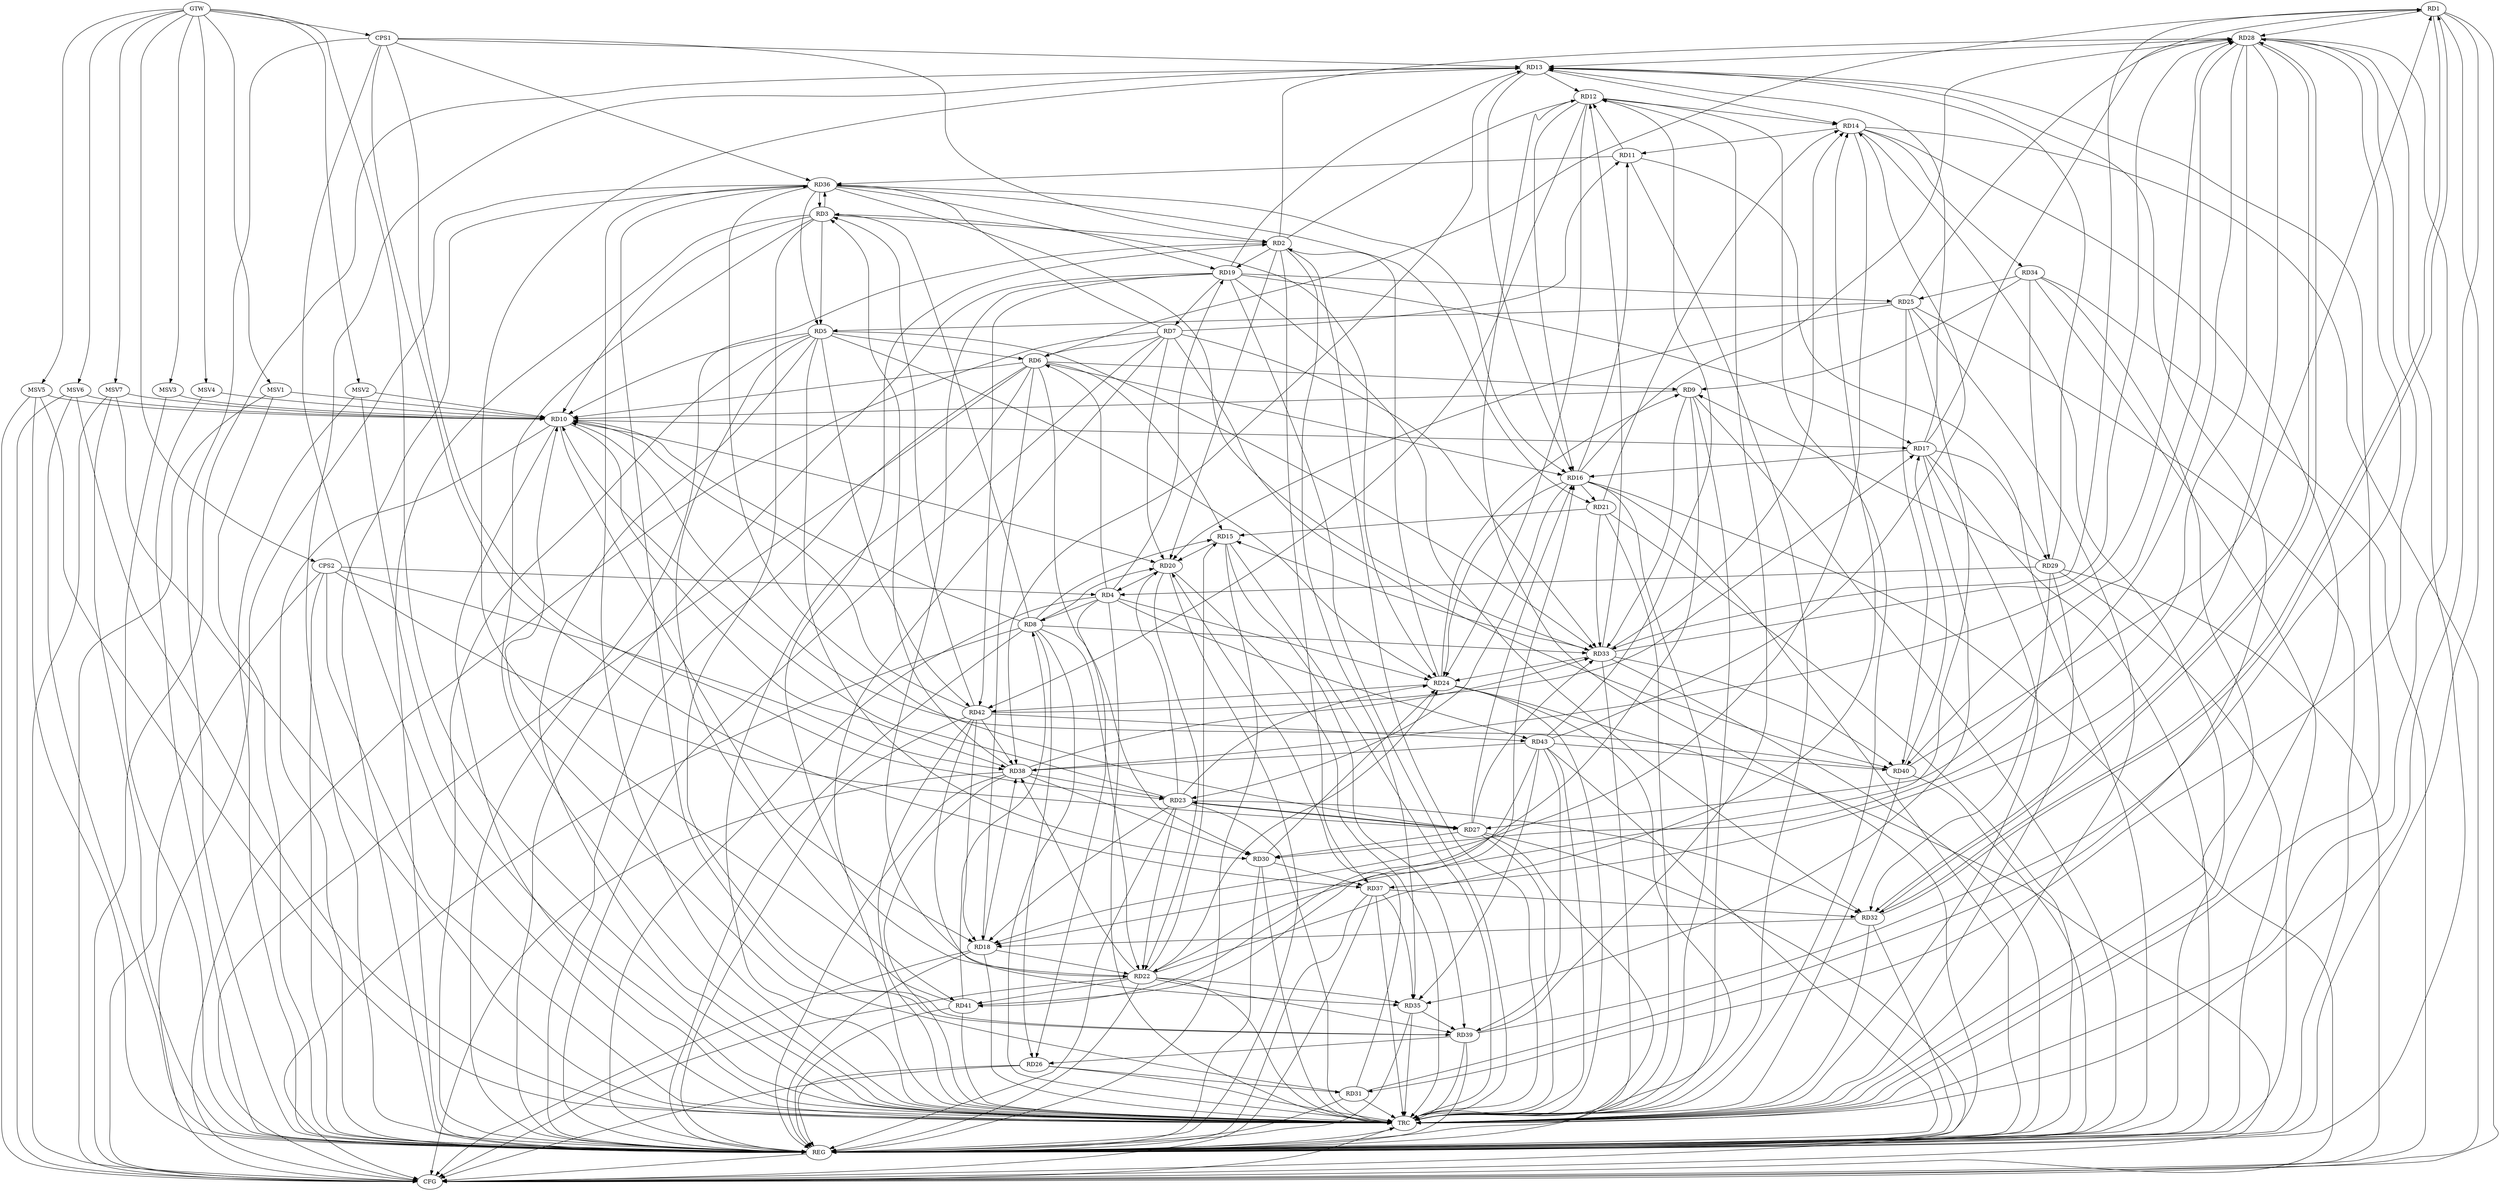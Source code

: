 strict digraph G {
  RD1 [ label="RD1" ];
  RD2 [ label="RD2" ];
  RD3 [ label="RD3" ];
  RD4 [ label="RD4" ];
  RD5 [ label="RD5" ];
  RD6 [ label="RD6" ];
  RD7 [ label="RD7" ];
  RD8 [ label="RD8" ];
  RD9 [ label="RD9" ];
  RD10 [ label="RD10" ];
  RD11 [ label="RD11" ];
  RD12 [ label="RD12" ];
  RD13 [ label="RD13" ];
  RD14 [ label="RD14" ];
  RD15 [ label="RD15" ];
  RD16 [ label="RD16" ];
  RD17 [ label="RD17" ];
  RD18 [ label="RD18" ];
  RD19 [ label="RD19" ];
  RD20 [ label="RD20" ];
  RD21 [ label="RD21" ];
  RD22 [ label="RD22" ];
  RD23 [ label="RD23" ];
  RD24 [ label="RD24" ];
  RD25 [ label="RD25" ];
  RD26 [ label="RD26" ];
  RD27 [ label="RD27" ];
  RD28 [ label="RD28" ];
  RD29 [ label="RD29" ];
  RD30 [ label="RD30" ];
  RD31 [ label="RD31" ];
  RD32 [ label="RD32" ];
  RD33 [ label="RD33" ];
  RD34 [ label="RD34" ];
  RD35 [ label="RD35" ];
  RD36 [ label="RD36" ];
  RD37 [ label="RD37" ];
  RD38 [ label="RD38" ];
  RD39 [ label="RD39" ];
  RD40 [ label="RD40" ];
  RD41 [ label="RD41" ];
  RD42 [ label="RD42" ];
  RD43 [ label="RD43" ];
  CPS1 [ label="CPS1" ];
  CPS2 [ label="CPS2" ];
  GTW [ label="GTW" ];
  REG [ label="REG" ];
  CFG [ label="CFG" ];
  TRC [ label="TRC" ];
  MSV1 [ label="MSV1" ];
  MSV2 [ label="MSV2" ];
  MSV3 [ label="MSV3" ];
  MSV4 [ label="MSV4" ];
  MSV5 [ label="MSV5" ];
  MSV6 [ label="MSV6" ];
  MSV7 [ label="MSV7" ];
  RD6 -> RD1;
  RD17 -> RD1;
  RD1 -> RD28;
  RD1 -> RD32;
  RD32 -> RD1;
  RD1 -> RD33;
  RD40 -> RD1;
  RD3 -> RD2;
  RD2 -> RD12;
  RD2 -> RD19;
  RD2 -> RD20;
  RD22 -> RD2;
  RD24 -> RD2;
  RD2 -> RD28;
  RD2 -> RD35;
  RD2 -> RD37;
  RD3 -> RD5;
  RD8 -> RD3;
  RD3 -> RD10;
  RD3 -> RD24;
  RD3 -> RD36;
  RD36 -> RD3;
  RD38 -> RD3;
  RD3 -> RD39;
  RD42 -> RD3;
  RD4 -> RD6;
  RD4 -> RD8;
  RD4 -> RD19;
  RD20 -> RD4;
  RD4 -> RD24;
  RD4 -> RD26;
  RD29 -> RD4;
  RD4 -> RD43;
  RD5 -> RD6;
  RD5 -> RD10;
  RD5 -> RD24;
  RD25 -> RD5;
  RD5 -> RD30;
  RD5 -> RD33;
  RD36 -> RD5;
  RD5 -> RD41;
  RD5 -> RD42;
  RD7 -> RD6;
  RD6 -> RD9;
  RD6 -> RD10;
  RD6 -> RD15;
  RD6 -> RD16;
  RD6 -> RD18;
  RD6 -> RD30;
  RD7 -> RD11;
  RD19 -> RD7;
  RD7 -> RD20;
  RD7 -> RD33;
  RD7 -> RD36;
  RD7 -> RD40;
  RD8 -> RD10;
  RD8 -> RD15;
  RD8 -> RD20;
  RD8 -> RD22;
  RD8 -> RD26;
  RD8 -> RD33;
  RD41 -> RD8;
  RD9 -> RD10;
  RD9 -> RD22;
  RD24 -> RD9;
  RD29 -> RD9;
  RD9 -> RD33;
  RD34 -> RD9;
  RD10 -> RD17;
  RD10 -> RD18;
  RD10 -> RD20;
  RD23 -> RD10;
  RD10 -> RD38;
  RD39 -> RD10;
  RD40 -> RD10;
  RD42 -> RD10;
  RD11 -> RD12;
  RD14 -> RD11;
  RD16 -> RD11;
  RD11 -> RD36;
  RD13 -> RD12;
  RD12 -> RD14;
  RD12 -> RD16;
  RD12 -> RD24;
  RD33 -> RD12;
  RD39 -> RD12;
  RD12 -> RD42;
  RD43 -> RD12;
  RD13 -> RD14;
  RD13 -> RD16;
  RD17 -> RD13;
  RD19 -> RD13;
  RD28 -> RD13;
  RD29 -> RD13;
  RD31 -> RD13;
  RD13 -> RD38;
  RD41 -> RD13;
  RD14 -> RD18;
  RD21 -> RD14;
  RD22 -> RD14;
  RD33 -> RD14;
  RD14 -> RD34;
  RD43 -> RD14;
  RD15 -> RD20;
  RD21 -> RD15;
  RD22 -> RD15;
  RD33 -> RD15;
  RD15 -> RD39;
  RD17 -> RD16;
  RD16 -> RD21;
  RD16 -> RD23;
  RD16 -> RD24;
  RD27 -> RD16;
  RD16 -> RD28;
  RD36 -> RD16;
  RD41 -> RD16;
  RD19 -> RD17;
  RD17 -> RD29;
  RD17 -> RD35;
  RD40 -> RD17;
  RD42 -> RD17;
  RD18 -> RD22;
  RD23 -> RD18;
  RD25 -> RD18;
  RD32 -> RD18;
  RD18 -> RD38;
  RD42 -> RD18;
  RD19 -> RD22;
  RD19 -> RD25;
  RD19 -> RD32;
  RD36 -> RD19;
  RD19 -> RD42;
  RD20 -> RD22;
  RD23 -> RD20;
  RD25 -> RD20;
  RD31 -> RD20;
  RD21 -> RD33;
  RD36 -> RD21;
  RD23 -> RD22;
  RD22 -> RD24;
  RD22 -> RD35;
  RD22 -> RD38;
  RD22 -> RD39;
  RD22 -> RD41;
  RD23 -> RD24;
  RD23 -> RD27;
  RD27 -> RD23;
  RD23 -> RD32;
  RD38 -> RD23;
  RD30 -> RD24;
  RD33 -> RD24;
  RD24 -> RD42;
  RD25 -> RD28;
  RD34 -> RD25;
  RD25 -> RD40;
  RD26 -> RD31;
  RD39 -> RD26;
  RD28 -> RD27;
  RD27 -> RD30;
  RD27 -> RD33;
  RD36 -> RD27;
  RD28 -> RD30;
  RD28 -> RD31;
  RD28 -> RD32;
  RD32 -> RD28;
  RD33 -> RD28;
  RD28 -> RD37;
  RD38 -> RD28;
  RD39 -> RD28;
  RD28 -> RD40;
  RD29 -> RD32;
  RD34 -> RD29;
  RD30 -> RD37;
  RD38 -> RD30;
  RD31 -> RD36;
  RD37 -> RD32;
  RD36 -> RD33;
  RD38 -> RD33;
  RD33 -> RD40;
  RD37 -> RD35;
  RD35 -> RD39;
  RD42 -> RD35;
  RD43 -> RD35;
  RD42 -> RD38;
  RD43 -> RD38;
  RD43 -> RD39;
  RD43 -> RD40;
  RD43 -> RD41;
  RD42 -> RD43;
  CPS1 -> RD2;
  CPS1 -> RD23;
  CPS1 -> RD13;
  CPS1 -> RD37;
  CPS1 -> RD36;
  CPS2 -> RD4;
  CPS2 -> RD38;
  CPS2 -> RD27;
  GTW -> CPS1;
  GTW -> CPS2;
  RD1 -> REG;
  RD2 -> REG;
  RD3 -> REG;
  RD4 -> REG;
  RD5 -> REG;
  RD6 -> REG;
  RD7 -> REG;
  RD8 -> REG;
  RD9 -> REG;
  RD10 -> REG;
  RD11 -> REG;
  RD12 -> REG;
  RD13 -> REG;
  RD14 -> REG;
  RD15 -> REG;
  RD16 -> REG;
  RD17 -> REG;
  RD18 -> REG;
  RD19 -> REG;
  RD20 -> REG;
  RD21 -> REG;
  RD22 -> REG;
  RD23 -> REG;
  RD24 -> REG;
  RD25 -> REG;
  RD26 -> REG;
  RD27 -> REG;
  RD28 -> REG;
  RD29 -> REG;
  RD30 -> REG;
  RD31 -> REG;
  RD32 -> REG;
  RD33 -> REG;
  RD34 -> REG;
  RD35 -> REG;
  RD36 -> REG;
  RD37 -> REG;
  RD38 -> REG;
  RD39 -> REG;
  RD40 -> REG;
  RD41 -> REG;
  RD42 -> REG;
  RD43 -> REG;
  CPS1 -> REG;
  CPS2 -> REG;
  RD26 -> CFG;
  RD27 -> CFG;
  CPS2 -> CFG;
  RD29 -> CFG;
  RD1 -> CFG;
  RD22 -> CFG;
  RD14 -> CFG;
  RD6 -> CFG;
  RD36 -> CFG;
  RD7 -> CFG;
  RD37 -> CFG;
  RD38 -> CFG;
  RD34 -> CFG;
  RD16 -> CFG;
  RD18 -> CFG;
  RD8 -> CFG;
  RD24 -> CFG;
  RD13 -> CFG;
  REG -> CFG;
  RD1 -> TRC;
  RD2 -> TRC;
  RD3 -> TRC;
  RD4 -> TRC;
  RD5 -> TRC;
  RD6 -> TRC;
  RD7 -> TRC;
  RD8 -> TRC;
  RD9 -> TRC;
  RD10 -> TRC;
  RD11 -> TRC;
  RD12 -> TRC;
  RD13 -> TRC;
  RD14 -> TRC;
  RD15 -> TRC;
  RD16 -> TRC;
  RD17 -> TRC;
  RD18 -> TRC;
  RD19 -> TRC;
  RD20 -> TRC;
  RD21 -> TRC;
  RD22 -> TRC;
  RD23 -> TRC;
  RD24 -> TRC;
  RD25 -> TRC;
  RD26 -> TRC;
  RD27 -> TRC;
  RD28 -> TRC;
  RD29 -> TRC;
  RD30 -> TRC;
  RD31 -> TRC;
  RD32 -> TRC;
  RD33 -> TRC;
  RD34 -> TRC;
  RD35 -> TRC;
  RD36 -> TRC;
  RD37 -> TRC;
  RD38 -> TRC;
  RD39 -> TRC;
  RD40 -> TRC;
  RD41 -> TRC;
  RD42 -> TRC;
  RD43 -> TRC;
  CPS1 -> TRC;
  CPS2 -> TRC;
  GTW -> TRC;
  CFG -> TRC;
  TRC -> REG;
  MSV1 -> RD10;
  MSV2 -> RD10;
  MSV3 -> RD10;
  MSV4 -> RD10;
  MSV5 -> RD10;
  GTW -> MSV1;
  MSV1 -> REG;
  MSV1 -> CFG;
  GTW -> MSV2;
  MSV2 -> REG;
  MSV2 -> TRC;
  GTW -> MSV3;
  MSV3 -> REG;
  GTW -> MSV4;
  MSV4 -> REG;
  GTW -> MSV5;
  MSV5 -> REG;
  MSV5 -> TRC;
  MSV5 -> CFG;
  MSV6 -> RD10;
  GTW -> MSV6;
  MSV6 -> REG;
  MSV6 -> TRC;
  MSV6 -> CFG;
  MSV7 -> RD10;
  GTW -> MSV7;
  MSV7 -> REG;
  MSV7 -> TRC;
  MSV7 -> CFG;
}
